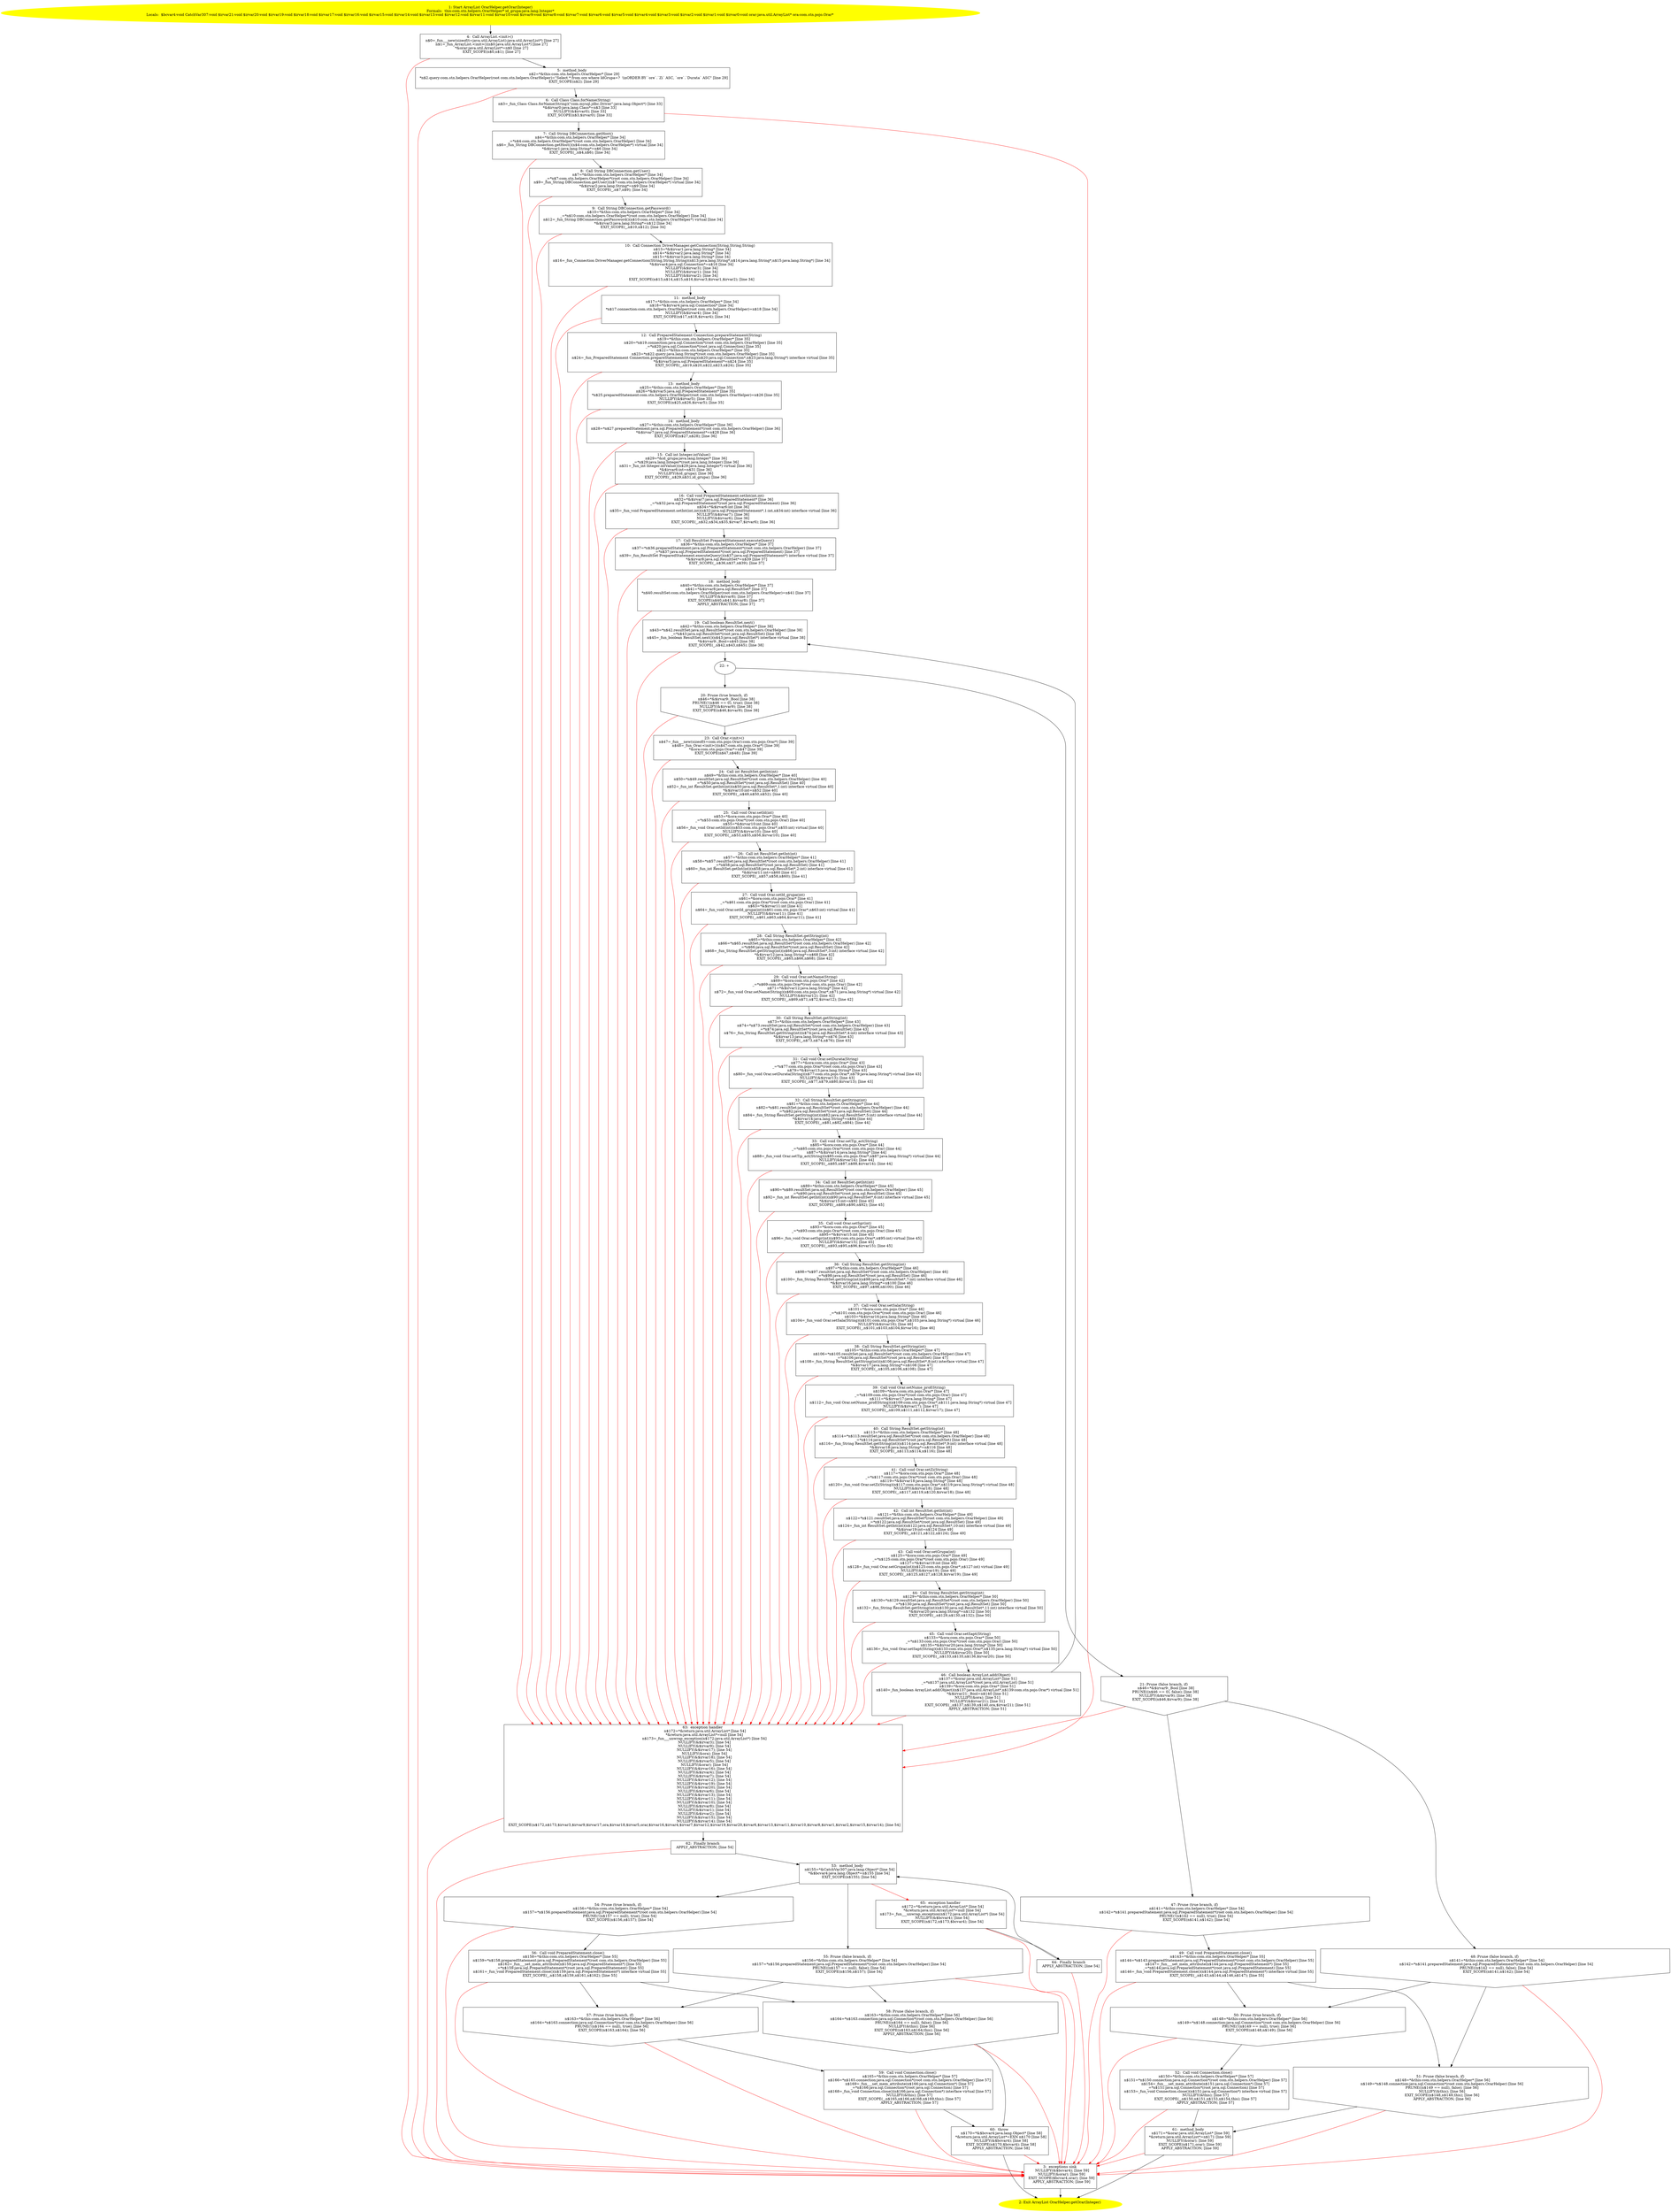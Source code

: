 /* @generated */
digraph cfg {
"com.stn.helpers.OrarHelper.getOrar(java.lang.Integer):java.util.ArrayList.4649163b2f9369fd5c9af7d9a5c9e175_1" [label="1: Start ArrayList OrarHelper.getOrar(Integer)\nFormals:  this:com.stn.helpers.OrarHelper* id_grupa:java.lang.Integer*\nLocals:  $bcvar4:void CatchVar307:void $irvar21:void $irvar20:void $irvar19:void $irvar18:void $irvar17:void $irvar16:void $irvar15:void $irvar14:void $irvar13:void $irvar12:void $irvar11:void $irvar10:void $irvar9:void $irvar8:void $irvar7:void $irvar6:void $irvar5:void $irvar4:void $irvar3:void $irvar2:void $irvar1:void $irvar0:void orar:java.util.ArrayList* ora:com.stn.pojo.Orar* \n  " color=yellow style=filled]
	

	 "com.stn.helpers.OrarHelper.getOrar(java.lang.Integer):java.util.ArrayList.4649163b2f9369fd5c9af7d9a5c9e175_1" -> "com.stn.helpers.OrarHelper.getOrar(java.lang.Integer):java.util.ArrayList.4649163b2f9369fd5c9af7d9a5c9e175_4" ;
"com.stn.helpers.OrarHelper.getOrar(java.lang.Integer):java.util.ArrayList.4649163b2f9369fd5c9af7d9a5c9e175_2" [label="2: Exit ArrayList OrarHelper.getOrar(Integer) \n  " color=yellow style=filled]
	

"com.stn.helpers.OrarHelper.getOrar(java.lang.Integer):java.util.ArrayList.4649163b2f9369fd5c9af7d9a5c9e175_3" [label="3:  exceptions sink \n   NULLIFY(&$bcvar4); [line 59]\n  NULLIFY(&orar); [line 59]\n  EXIT_SCOPE($bcvar4,orar); [line 59]\n  APPLY_ABSTRACTION; [line 59]\n " shape="box"]
	

	 "com.stn.helpers.OrarHelper.getOrar(java.lang.Integer):java.util.ArrayList.4649163b2f9369fd5c9af7d9a5c9e175_3" -> "com.stn.helpers.OrarHelper.getOrar(java.lang.Integer):java.util.ArrayList.4649163b2f9369fd5c9af7d9a5c9e175_2" ;
"com.stn.helpers.OrarHelper.getOrar(java.lang.Integer):java.util.ArrayList.4649163b2f9369fd5c9af7d9a5c9e175_4" [label="4:  Call ArrayList.<init>() \n   n$0=_fun___new(sizeof(t=java.util.ArrayList):java.util.ArrayList*) [line 27]\n  n$1=_fun_ArrayList.<init>()(n$0:java.util.ArrayList*) [line 27]\n  *&orar:java.util.ArrayList*=n$0 [line 27]\n  EXIT_SCOPE(n$0,n$1); [line 27]\n " shape="box"]
	

	 "com.stn.helpers.OrarHelper.getOrar(java.lang.Integer):java.util.ArrayList.4649163b2f9369fd5c9af7d9a5c9e175_4" -> "com.stn.helpers.OrarHelper.getOrar(java.lang.Integer):java.util.ArrayList.4649163b2f9369fd5c9af7d9a5c9e175_5" ;
	 "com.stn.helpers.OrarHelper.getOrar(java.lang.Integer):java.util.ArrayList.4649163b2f9369fd5c9af7d9a5c9e175_4" -> "com.stn.helpers.OrarHelper.getOrar(java.lang.Integer):java.util.ArrayList.4649163b2f9369fd5c9af7d9a5c9e175_3" [color="red" ];
"com.stn.helpers.OrarHelper.getOrar(java.lang.Integer):java.util.ArrayList.4649163b2f9369fd5c9af7d9a5c9e175_5" [label="5:  method_body \n   n$2=*&this:com.stn.helpers.OrarHelper* [line 29]\n  *n$2.query:com.stn.helpers.OrarHelper(root com.stn.helpers.OrarHelper)=\"Select * from ore where IdGrupa=?  \\\\nORDER BY `ore`.`Zi` ASC, `ore`.`Durata` ASC\" [line 29]\n  EXIT_SCOPE(n$2); [line 29]\n " shape="box"]
	

	 "com.stn.helpers.OrarHelper.getOrar(java.lang.Integer):java.util.ArrayList.4649163b2f9369fd5c9af7d9a5c9e175_5" -> "com.stn.helpers.OrarHelper.getOrar(java.lang.Integer):java.util.ArrayList.4649163b2f9369fd5c9af7d9a5c9e175_6" ;
	 "com.stn.helpers.OrarHelper.getOrar(java.lang.Integer):java.util.ArrayList.4649163b2f9369fd5c9af7d9a5c9e175_5" -> "com.stn.helpers.OrarHelper.getOrar(java.lang.Integer):java.util.ArrayList.4649163b2f9369fd5c9af7d9a5c9e175_3" [color="red" ];
"com.stn.helpers.OrarHelper.getOrar(java.lang.Integer):java.util.ArrayList.4649163b2f9369fd5c9af7d9a5c9e175_6" [label="6:  Call Class Class.forName(String) \n   n$3=_fun_Class Class.forName(String)(\"com.mysql.jdbc.Driver\":java.lang.Object*) [line 33]\n  *&$irvar0:java.lang.Class*=n$3 [line 33]\n  NULLIFY(&$irvar0); [line 33]\n  EXIT_SCOPE(n$3,$irvar0); [line 33]\n " shape="box"]
	

	 "com.stn.helpers.OrarHelper.getOrar(java.lang.Integer):java.util.ArrayList.4649163b2f9369fd5c9af7d9a5c9e175_6" -> "com.stn.helpers.OrarHelper.getOrar(java.lang.Integer):java.util.ArrayList.4649163b2f9369fd5c9af7d9a5c9e175_7" ;
	 "com.stn.helpers.OrarHelper.getOrar(java.lang.Integer):java.util.ArrayList.4649163b2f9369fd5c9af7d9a5c9e175_6" -> "com.stn.helpers.OrarHelper.getOrar(java.lang.Integer):java.util.ArrayList.4649163b2f9369fd5c9af7d9a5c9e175_63" [color="red" ];
"com.stn.helpers.OrarHelper.getOrar(java.lang.Integer):java.util.ArrayList.4649163b2f9369fd5c9af7d9a5c9e175_7" [label="7:  Call String DBConnection.getHost() \n   n$4=*&this:com.stn.helpers.OrarHelper* [line 34]\n  _=*n$4:com.stn.helpers.OrarHelper*(root com.stn.helpers.OrarHelper) [line 34]\n  n$6=_fun_String DBConnection.getHost()(n$4:com.stn.helpers.OrarHelper*) virtual [line 34]\n  *&$irvar1:java.lang.String*=n$6 [line 34]\n  EXIT_SCOPE(_,n$4,n$6); [line 34]\n " shape="box"]
	

	 "com.stn.helpers.OrarHelper.getOrar(java.lang.Integer):java.util.ArrayList.4649163b2f9369fd5c9af7d9a5c9e175_7" -> "com.stn.helpers.OrarHelper.getOrar(java.lang.Integer):java.util.ArrayList.4649163b2f9369fd5c9af7d9a5c9e175_8" ;
	 "com.stn.helpers.OrarHelper.getOrar(java.lang.Integer):java.util.ArrayList.4649163b2f9369fd5c9af7d9a5c9e175_7" -> "com.stn.helpers.OrarHelper.getOrar(java.lang.Integer):java.util.ArrayList.4649163b2f9369fd5c9af7d9a5c9e175_63" [color="red" ];
"com.stn.helpers.OrarHelper.getOrar(java.lang.Integer):java.util.ArrayList.4649163b2f9369fd5c9af7d9a5c9e175_8" [label="8:  Call String DBConnection.getUser() \n   n$7=*&this:com.stn.helpers.OrarHelper* [line 34]\n  _=*n$7:com.stn.helpers.OrarHelper*(root com.stn.helpers.OrarHelper) [line 34]\n  n$9=_fun_String DBConnection.getUser()(n$7:com.stn.helpers.OrarHelper*) virtual [line 34]\n  *&$irvar2:java.lang.String*=n$9 [line 34]\n  EXIT_SCOPE(_,n$7,n$9); [line 34]\n " shape="box"]
	

	 "com.stn.helpers.OrarHelper.getOrar(java.lang.Integer):java.util.ArrayList.4649163b2f9369fd5c9af7d9a5c9e175_8" -> "com.stn.helpers.OrarHelper.getOrar(java.lang.Integer):java.util.ArrayList.4649163b2f9369fd5c9af7d9a5c9e175_9" ;
	 "com.stn.helpers.OrarHelper.getOrar(java.lang.Integer):java.util.ArrayList.4649163b2f9369fd5c9af7d9a5c9e175_8" -> "com.stn.helpers.OrarHelper.getOrar(java.lang.Integer):java.util.ArrayList.4649163b2f9369fd5c9af7d9a5c9e175_63" [color="red" ];
"com.stn.helpers.OrarHelper.getOrar(java.lang.Integer):java.util.ArrayList.4649163b2f9369fd5c9af7d9a5c9e175_9" [label="9:  Call String DBConnection.getPassword() \n   n$10=*&this:com.stn.helpers.OrarHelper* [line 34]\n  _=*n$10:com.stn.helpers.OrarHelper*(root com.stn.helpers.OrarHelper) [line 34]\n  n$12=_fun_String DBConnection.getPassword()(n$10:com.stn.helpers.OrarHelper*) virtual [line 34]\n  *&$irvar3:java.lang.String*=n$12 [line 34]\n  EXIT_SCOPE(_,n$10,n$12); [line 34]\n " shape="box"]
	

	 "com.stn.helpers.OrarHelper.getOrar(java.lang.Integer):java.util.ArrayList.4649163b2f9369fd5c9af7d9a5c9e175_9" -> "com.stn.helpers.OrarHelper.getOrar(java.lang.Integer):java.util.ArrayList.4649163b2f9369fd5c9af7d9a5c9e175_10" ;
	 "com.stn.helpers.OrarHelper.getOrar(java.lang.Integer):java.util.ArrayList.4649163b2f9369fd5c9af7d9a5c9e175_9" -> "com.stn.helpers.OrarHelper.getOrar(java.lang.Integer):java.util.ArrayList.4649163b2f9369fd5c9af7d9a5c9e175_63" [color="red" ];
"com.stn.helpers.OrarHelper.getOrar(java.lang.Integer):java.util.ArrayList.4649163b2f9369fd5c9af7d9a5c9e175_10" [label="10:  Call Connection DriverManager.getConnection(String,String,String) \n   n$13=*&$irvar1:java.lang.String* [line 34]\n  n$14=*&$irvar2:java.lang.String* [line 34]\n  n$15=*&$irvar3:java.lang.String* [line 34]\n  n$16=_fun_Connection DriverManager.getConnection(String,String,String)(n$13:java.lang.String*,n$14:java.lang.String*,n$15:java.lang.String*) [line 34]\n  *&$irvar4:java.sql.Connection*=n$16 [line 34]\n  NULLIFY(&$irvar3); [line 34]\n  NULLIFY(&$irvar1); [line 34]\n  NULLIFY(&$irvar2); [line 34]\n  EXIT_SCOPE(n$13,n$14,n$15,n$16,$irvar3,$irvar1,$irvar2); [line 34]\n " shape="box"]
	

	 "com.stn.helpers.OrarHelper.getOrar(java.lang.Integer):java.util.ArrayList.4649163b2f9369fd5c9af7d9a5c9e175_10" -> "com.stn.helpers.OrarHelper.getOrar(java.lang.Integer):java.util.ArrayList.4649163b2f9369fd5c9af7d9a5c9e175_11" ;
	 "com.stn.helpers.OrarHelper.getOrar(java.lang.Integer):java.util.ArrayList.4649163b2f9369fd5c9af7d9a5c9e175_10" -> "com.stn.helpers.OrarHelper.getOrar(java.lang.Integer):java.util.ArrayList.4649163b2f9369fd5c9af7d9a5c9e175_63" [color="red" ];
"com.stn.helpers.OrarHelper.getOrar(java.lang.Integer):java.util.ArrayList.4649163b2f9369fd5c9af7d9a5c9e175_11" [label="11:  method_body \n   n$17=*&this:com.stn.helpers.OrarHelper* [line 34]\n  n$18=*&$irvar4:java.sql.Connection* [line 34]\n  *n$17.connection:com.stn.helpers.OrarHelper(root com.stn.helpers.OrarHelper)=n$18 [line 34]\n  NULLIFY(&$irvar4); [line 34]\n  EXIT_SCOPE(n$17,n$18,$irvar4); [line 34]\n " shape="box"]
	

	 "com.stn.helpers.OrarHelper.getOrar(java.lang.Integer):java.util.ArrayList.4649163b2f9369fd5c9af7d9a5c9e175_11" -> "com.stn.helpers.OrarHelper.getOrar(java.lang.Integer):java.util.ArrayList.4649163b2f9369fd5c9af7d9a5c9e175_12" ;
	 "com.stn.helpers.OrarHelper.getOrar(java.lang.Integer):java.util.ArrayList.4649163b2f9369fd5c9af7d9a5c9e175_11" -> "com.stn.helpers.OrarHelper.getOrar(java.lang.Integer):java.util.ArrayList.4649163b2f9369fd5c9af7d9a5c9e175_63" [color="red" ];
"com.stn.helpers.OrarHelper.getOrar(java.lang.Integer):java.util.ArrayList.4649163b2f9369fd5c9af7d9a5c9e175_12" [label="12:  Call PreparedStatement Connection.prepareStatement(String) \n   n$19=*&this:com.stn.helpers.OrarHelper* [line 35]\n  n$20=*n$19.connection:java.sql.Connection*(root com.stn.helpers.OrarHelper) [line 35]\n  _=*n$20:java.sql.Connection*(root java.sql.Connection) [line 35]\n  n$22=*&this:com.stn.helpers.OrarHelper* [line 35]\n  n$23=*n$22.query:java.lang.String*(root com.stn.helpers.OrarHelper) [line 35]\n  n$24=_fun_PreparedStatement Connection.prepareStatement(String)(n$20:java.sql.Connection*,n$23:java.lang.String*) interface virtual [line 35]\n  *&$irvar5:java.sql.PreparedStatement*=n$24 [line 35]\n  EXIT_SCOPE(_,n$19,n$20,n$22,n$23,n$24); [line 35]\n " shape="box"]
	

	 "com.stn.helpers.OrarHelper.getOrar(java.lang.Integer):java.util.ArrayList.4649163b2f9369fd5c9af7d9a5c9e175_12" -> "com.stn.helpers.OrarHelper.getOrar(java.lang.Integer):java.util.ArrayList.4649163b2f9369fd5c9af7d9a5c9e175_13" ;
	 "com.stn.helpers.OrarHelper.getOrar(java.lang.Integer):java.util.ArrayList.4649163b2f9369fd5c9af7d9a5c9e175_12" -> "com.stn.helpers.OrarHelper.getOrar(java.lang.Integer):java.util.ArrayList.4649163b2f9369fd5c9af7d9a5c9e175_63" [color="red" ];
"com.stn.helpers.OrarHelper.getOrar(java.lang.Integer):java.util.ArrayList.4649163b2f9369fd5c9af7d9a5c9e175_13" [label="13:  method_body \n   n$25=*&this:com.stn.helpers.OrarHelper* [line 35]\n  n$26=*&$irvar5:java.sql.PreparedStatement* [line 35]\n  *n$25.preparedStatement:com.stn.helpers.OrarHelper(root com.stn.helpers.OrarHelper)=n$26 [line 35]\n  NULLIFY(&$irvar5); [line 35]\n  EXIT_SCOPE(n$25,n$26,$irvar5); [line 35]\n " shape="box"]
	

	 "com.stn.helpers.OrarHelper.getOrar(java.lang.Integer):java.util.ArrayList.4649163b2f9369fd5c9af7d9a5c9e175_13" -> "com.stn.helpers.OrarHelper.getOrar(java.lang.Integer):java.util.ArrayList.4649163b2f9369fd5c9af7d9a5c9e175_14" ;
	 "com.stn.helpers.OrarHelper.getOrar(java.lang.Integer):java.util.ArrayList.4649163b2f9369fd5c9af7d9a5c9e175_13" -> "com.stn.helpers.OrarHelper.getOrar(java.lang.Integer):java.util.ArrayList.4649163b2f9369fd5c9af7d9a5c9e175_63" [color="red" ];
"com.stn.helpers.OrarHelper.getOrar(java.lang.Integer):java.util.ArrayList.4649163b2f9369fd5c9af7d9a5c9e175_14" [label="14:  method_body \n   n$27=*&this:com.stn.helpers.OrarHelper* [line 36]\n  n$28=*n$27.preparedStatement:java.sql.PreparedStatement*(root com.stn.helpers.OrarHelper) [line 36]\n  *&$irvar7:java.sql.PreparedStatement*=n$28 [line 36]\n  EXIT_SCOPE(n$27,n$28); [line 36]\n " shape="box"]
	

	 "com.stn.helpers.OrarHelper.getOrar(java.lang.Integer):java.util.ArrayList.4649163b2f9369fd5c9af7d9a5c9e175_14" -> "com.stn.helpers.OrarHelper.getOrar(java.lang.Integer):java.util.ArrayList.4649163b2f9369fd5c9af7d9a5c9e175_15" ;
	 "com.stn.helpers.OrarHelper.getOrar(java.lang.Integer):java.util.ArrayList.4649163b2f9369fd5c9af7d9a5c9e175_14" -> "com.stn.helpers.OrarHelper.getOrar(java.lang.Integer):java.util.ArrayList.4649163b2f9369fd5c9af7d9a5c9e175_63" [color="red" ];
"com.stn.helpers.OrarHelper.getOrar(java.lang.Integer):java.util.ArrayList.4649163b2f9369fd5c9af7d9a5c9e175_15" [label="15:  Call int Integer.intValue() \n   n$29=*&id_grupa:java.lang.Integer* [line 36]\n  _=*n$29:java.lang.Integer*(root java.lang.Integer) [line 36]\n  n$31=_fun_int Integer.intValue()(n$29:java.lang.Integer*) virtual [line 36]\n  *&$irvar6:int=n$31 [line 36]\n  NULLIFY(&id_grupa); [line 36]\n  EXIT_SCOPE(_,n$29,n$31,id_grupa); [line 36]\n " shape="box"]
	

	 "com.stn.helpers.OrarHelper.getOrar(java.lang.Integer):java.util.ArrayList.4649163b2f9369fd5c9af7d9a5c9e175_15" -> "com.stn.helpers.OrarHelper.getOrar(java.lang.Integer):java.util.ArrayList.4649163b2f9369fd5c9af7d9a5c9e175_16" ;
	 "com.stn.helpers.OrarHelper.getOrar(java.lang.Integer):java.util.ArrayList.4649163b2f9369fd5c9af7d9a5c9e175_15" -> "com.stn.helpers.OrarHelper.getOrar(java.lang.Integer):java.util.ArrayList.4649163b2f9369fd5c9af7d9a5c9e175_63" [color="red" ];
"com.stn.helpers.OrarHelper.getOrar(java.lang.Integer):java.util.ArrayList.4649163b2f9369fd5c9af7d9a5c9e175_16" [label="16:  Call void PreparedStatement.setInt(int,int) \n   n$32=*&$irvar7:java.sql.PreparedStatement* [line 36]\n  _=*n$32:java.sql.PreparedStatement*(root java.sql.PreparedStatement) [line 36]\n  n$34=*&$irvar6:int [line 36]\n  n$35=_fun_void PreparedStatement.setInt(int,int)(n$32:java.sql.PreparedStatement*,1:int,n$34:int) interface virtual [line 36]\n  NULLIFY(&$irvar7); [line 36]\n  NULLIFY(&$irvar6); [line 36]\n  EXIT_SCOPE(_,n$32,n$34,n$35,$irvar7,$irvar6); [line 36]\n " shape="box"]
	

	 "com.stn.helpers.OrarHelper.getOrar(java.lang.Integer):java.util.ArrayList.4649163b2f9369fd5c9af7d9a5c9e175_16" -> "com.stn.helpers.OrarHelper.getOrar(java.lang.Integer):java.util.ArrayList.4649163b2f9369fd5c9af7d9a5c9e175_17" ;
	 "com.stn.helpers.OrarHelper.getOrar(java.lang.Integer):java.util.ArrayList.4649163b2f9369fd5c9af7d9a5c9e175_16" -> "com.stn.helpers.OrarHelper.getOrar(java.lang.Integer):java.util.ArrayList.4649163b2f9369fd5c9af7d9a5c9e175_63" [color="red" ];
"com.stn.helpers.OrarHelper.getOrar(java.lang.Integer):java.util.ArrayList.4649163b2f9369fd5c9af7d9a5c9e175_17" [label="17:  Call ResultSet PreparedStatement.executeQuery() \n   n$36=*&this:com.stn.helpers.OrarHelper* [line 37]\n  n$37=*n$36.preparedStatement:java.sql.PreparedStatement*(root com.stn.helpers.OrarHelper) [line 37]\n  _=*n$37:java.sql.PreparedStatement*(root java.sql.PreparedStatement) [line 37]\n  n$39=_fun_ResultSet PreparedStatement.executeQuery()(n$37:java.sql.PreparedStatement*) interface virtual [line 37]\n  *&$irvar8:java.sql.ResultSet*=n$39 [line 37]\n  EXIT_SCOPE(_,n$36,n$37,n$39); [line 37]\n " shape="box"]
	

	 "com.stn.helpers.OrarHelper.getOrar(java.lang.Integer):java.util.ArrayList.4649163b2f9369fd5c9af7d9a5c9e175_17" -> "com.stn.helpers.OrarHelper.getOrar(java.lang.Integer):java.util.ArrayList.4649163b2f9369fd5c9af7d9a5c9e175_18" ;
	 "com.stn.helpers.OrarHelper.getOrar(java.lang.Integer):java.util.ArrayList.4649163b2f9369fd5c9af7d9a5c9e175_17" -> "com.stn.helpers.OrarHelper.getOrar(java.lang.Integer):java.util.ArrayList.4649163b2f9369fd5c9af7d9a5c9e175_63" [color="red" ];
"com.stn.helpers.OrarHelper.getOrar(java.lang.Integer):java.util.ArrayList.4649163b2f9369fd5c9af7d9a5c9e175_18" [label="18:  method_body \n   n$40=*&this:com.stn.helpers.OrarHelper* [line 37]\n  n$41=*&$irvar8:java.sql.ResultSet* [line 37]\n  *n$40.resultSet:com.stn.helpers.OrarHelper(root com.stn.helpers.OrarHelper)=n$41 [line 37]\n  NULLIFY(&$irvar8); [line 37]\n  EXIT_SCOPE(n$40,n$41,$irvar8); [line 37]\n  APPLY_ABSTRACTION; [line 37]\n " shape="box"]
	

	 "com.stn.helpers.OrarHelper.getOrar(java.lang.Integer):java.util.ArrayList.4649163b2f9369fd5c9af7d9a5c9e175_18" -> "com.stn.helpers.OrarHelper.getOrar(java.lang.Integer):java.util.ArrayList.4649163b2f9369fd5c9af7d9a5c9e175_19" ;
	 "com.stn.helpers.OrarHelper.getOrar(java.lang.Integer):java.util.ArrayList.4649163b2f9369fd5c9af7d9a5c9e175_18" -> "com.stn.helpers.OrarHelper.getOrar(java.lang.Integer):java.util.ArrayList.4649163b2f9369fd5c9af7d9a5c9e175_63" [color="red" ];
"com.stn.helpers.OrarHelper.getOrar(java.lang.Integer):java.util.ArrayList.4649163b2f9369fd5c9af7d9a5c9e175_19" [label="19:  Call boolean ResultSet.next() \n   n$42=*&this:com.stn.helpers.OrarHelper* [line 38]\n  n$43=*n$42.resultSet:java.sql.ResultSet*(root com.stn.helpers.OrarHelper) [line 38]\n  _=*n$43:java.sql.ResultSet*(root java.sql.ResultSet) [line 38]\n  n$45=_fun_boolean ResultSet.next()(n$43:java.sql.ResultSet*) interface virtual [line 38]\n  *&$irvar9:_Bool=n$45 [line 38]\n  EXIT_SCOPE(_,n$42,n$43,n$45); [line 38]\n " shape="box"]
	

	 "com.stn.helpers.OrarHelper.getOrar(java.lang.Integer):java.util.ArrayList.4649163b2f9369fd5c9af7d9a5c9e175_19" -> "com.stn.helpers.OrarHelper.getOrar(java.lang.Integer):java.util.ArrayList.4649163b2f9369fd5c9af7d9a5c9e175_22" ;
	 "com.stn.helpers.OrarHelper.getOrar(java.lang.Integer):java.util.ArrayList.4649163b2f9369fd5c9af7d9a5c9e175_19" -> "com.stn.helpers.OrarHelper.getOrar(java.lang.Integer):java.util.ArrayList.4649163b2f9369fd5c9af7d9a5c9e175_63" [color="red" ];
"com.stn.helpers.OrarHelper.getOrar(java.lang.Integer):java.util.ArrayList.4649163b2f9369fd5c9af7d9a5c9e175_20" [label="20: Prune (true branch, if) \n   n$46=*&$irvar9:_Bool [line 38]\n  PRUNE(!(n$46 == 0), true); [line 38]\n  NULLIFY(&$irvar9); [line 38]\n  EXIT_SCOPE(n$46,$irvar9); [line 38]\n " shape="invhouse"]
	

	 "com.stn.helpers.OrarHelper.getOrar(java.lang.Integer):java.util.ArrayList.4649163b2f9369fd5c9af7d9a5c9e175_20" -> "com.stn.helpers.OrarHelper.getOrar(java.lang.Integer):java.util.ArrayList.4649163b2f9369fd5c9af7d9a5c9e175_23" ;
	 "com.stn.helpers.OrarHelper.getOrar(java.lang.Integer):java.util.ArrayList.4649163b2f9369fd5c9af7d9a5c9e175_20" -> "com.stn.helpers.OrarHelper.getOrar(java.lang.Integer):java.util.ArrayList.4649163b2f9369fd5c9af7d9a5c9e175_63" [color="red" ];
"com.stn.helpers.OrarHelper.getOrar(java.lang.Integer):java.util.ArrayList.4649163b2f9369fd5c9af7d9a5c9e175_21" [label="21: Prune (false branch, if) \n   n$46=*&$irvar9:_Bool [line 38]\n  PRUNE((n$46 == 0), false); [line 38]\n  NULLIFY(&$irvar9); [line 38]\n  EXIT_SCOPE(n$46,$irvar9); [line 38]\n " shape="invhouse"]
	

	 "com.stn.helpers.OrarHelper.getOrar(java.lang.Integer):java.util.ArrayList.4649163b2f9369fd5c9af7d9a5c9e175_21" -> "com.stn.helpers.OrarHelper.getOrar(java.lang.Integer):java.util.ArrayList.4649163b2f9369fd5c9af7d9a5c9e175_47" ;
	 "com.stn.helpers.OrarHelper.getOrar(java.lang.Integer):java.util.ArrayList.4649163b2f9369fd5c9af7d9a5c9e175_21" -> "com.stn.helpers.OrarHelper.getOrar(java.lang.Integer):java.util.ArrayList.4649163b2f9369fd5c9af7d9a5c9e175_48" ;
	 "com.stn.helpers.OrarHelper.getOrar(java.lang.Integer):java.util.ArrayList.4649163b2f9369fd5c9af7d9a5c9e175_21" -> "com.stn.helpers.OrarHelper.getOrar(java.lang.Integer):java.util.ArrayList.4649163b2f9369fd5c9af7d9a5c9e175_63" [color="red" ];
"com.stn.helpers.OrarHelper.getOrar(java.lang.Integer):java.util.ArrayList.4649163b2f9369fd5c9af7d9a5c9e175_22" [label="22: + \n  " ]
	

	 "com.stn.helpers.OrarHelper.getOrar(java.lang.Integer):java.util.ArrayList.4649163b2f9369fd5c9af7d9a5c9e175_22" -> "com.stn.helpers.OrarHelper.getOrar(java.lang.Integer):java.util.ArrayList.4649163b2f9369fd5c9af7d9a5c9e175_20" ;
	 "com.stn.helpers.OrarHelper.getOrar(java.lang.Integer):java.util.ArrayList.4649163b2f9369fd5c9af7d9a5c9e175_22" -> "com.stn.helpers.OrarHelper.getOrar(java.lang.Integer):java.util.ArrayList.4649163b2f9369fd5c9af7d9a5c9e175_21" ;
"com.stn.helpers.OrarHelper.getOrar(java.lang.Integer):java.util.ArrayList.4649163b2f9369fd5c9af7d9a5c9e175_23" [label="23:  Call Orar.<init>() \n   n$47=_fun___new(sizeof(t=com.stn.pojo.Orar):com.stn.pojo.Orar*) [line 39]\n  n$48=_fun_Orar.<init>()(n$47:com.stn.pojo.Orar*) [line 39]\n  *&ora:com.stn.pojo.Orar*=n$47 [line 39]\n  EXIT_SCOPE(n$47,n$48); [line 39]\n " shape="box"]
	

	 "com.stn.helpers.OrarHelper.getOrar(java.lang.Integer):java.util.ArrayList.4649163b2f9369fd5c9af7d9a5c9e175_23" -> "com.stn.helpers.OrarHelper.getOrar(java.lang.Integer):java.util.ArrayList.4649163b2f9369fd5c9af7d9a5c9e175_24" ;
	 "com.stn.helpers.OrarHelper.getOrar(java.lang.Integer):java.util.ArrayList.4649163b2f9369fd5c9af7d9a5c9e175_23" -> "com.stn.helpers.OrarHelper.getOrar(java.lang.Integer):java.util.ArrayList.4649163b2f9369fd5c9af7d9a5c9e175_63" [color="red" ];
"com.stn.helpers.OrarHelper.getOrar(java.lang.Integer):java.util.ArrayList.4649163b2f9369fd5c9af7d9a5c9e175_24" [label="24:  Call int ResultSet.getInt(int) \n   n$49=*&this:com.stn.helpers.OrarHelper* [line 40]\n  n$50=*n$49.resultSet:java.sql.ResultSet*(root com.stn.helpers.OrarHelper) [line 40]\n  _=*n$50:java.sql.ResultSet*(root java.sql.ResultSet) [line 40]\n  n$52=_fun_int ResultSet.getInt(int)(n$50:java.sql.ResultSet*,1:int) interface virtual [line 40]\n  *&$irvar10:int=n$52 [line 40]\n  EXIT_SCOPE(_,n$49,n$50,n$52); [line 40]\n " shape="box"]
	

	 "com.stn.helpers.OrarHelper.getOrar(java.lang.Integer):java.util.ArrayList.4649163b2f9369fd5c9af7d9a5c9e175_24" -> "com.stn.helpers.OrarHelper.getOrar(java.lang.Integer):java.util.ArrayList.4649163b2f9369fd5c9af7d9a5c9e175_25" ;
	 "com.stn.helpers.OrarHelper.getOrar(java.lang.Integer):java.util.ArrayList.4649163b2f9369fd5c9af7d9a5c9e175_24" -> "com.stn.helpers.OrarHelper.getOrar(java.lang.Integer):java.util.ArrayList.4649163b2f9369fd5c9af7d9a5c9e175_63" [color="red" ];
"com.stn.helpers.OrarHelper.getOrar(java.lang.Integer):java.util.ArrayList.4649163b2f9369fd5c9af7d9a5c9e175_25" [label="25:  Call void Orar.setId(int) \n   n$53=*&ora:com.stn.pojo.Orar* [line 40]\n  _=*n$53:com.stn.pojo.Orar*(root com.stn.pojo.Orar) [line 40]\n  n$55=*&$irvar10:int [line 40]\n  n$56=_fun_void Orar.setId(int)(n$53:com.stn.pojo.Orar*,n$55:int) virtual [line 40]\n  NULLIFY(&$irvar10); [line 40]\n  EXIT_SCOPE(_,n$53,n$55,n$56,$irvar10); [line 40]\n " shape="box"]
	

	 "com.stn.helpers.OrarHelper.getOrar(java.lang.Integer):java.util.ArrayList.4649163b2f9369fd5c9af7d9a5c9e175_25" -> "com.stn.helpers.OrarHelper.getOrar(java.lang.Integer):java.util.ArrayList.4649163b2f9369fd5c9af7d9a5c9e175_26" ;
	 "com.stn.helpers.OrarHelper.getOrar(java.lang.Integer):java.util.ArrayList.4649163b2f9369fd5c9af7d9a5c9e175_25" -> "com.stn.helpers.OrarHelper.getOrar(java.lang.Integer):java.util.ArrayList.4649163b2f9369fd5c9af7d9a5c9e175_63" [color="red" ];
"com.stn.helpers.OrarHelper.getOrar(java.lang.Integer):java.util.ArrayList.4649163b2f9369fd5c9af7d9a5c9e175_26" [label="26:  Call int ResultSet.getInt(int) \n   n$57=*&this:com.stn.helpers.OrarHelper* [line 41]\n  n$58=*n$57.resultSet:java.sql.ResultSet*(root com.stn.helpers.OrarHelper) [line 41]\n  _=*n$58:java.sql.ResultSet*(root java.sql.ResultSet) [line 41]\n  n$60=_fun_int ResultSet.getInt(int)(n$58:java.sql.ResultSet*,2:int) interface virtual [line 41]\n  *&$irvar11:int=n$60 [line 41]\n  EXIT_SCOPE(_,n$57,n$58,n$60); [line 41]\n " shape="box"]
	

	 "com.stn.helpers.OrarHelper.getOrar(java.lang.Integer):java.util.ArrayList.4649163b2f9369fd5c9af7d9a5c9e175_26" -> "com.stn.helpers.OrarHelper.getOrar(java.lang.Integer):java.util.ArrayList.4649163b2f9369fd5c9af7d9a5c9e175_27" ;
	 "com.stn.helpers.OrarHelper.getOrar(java.lang.Integer):java.util.ArrayList.4649163b2f9369fd5c9af7d9a5c9e175_26" -> "com.stn.helpers.OrarHelper.getOrar(java.lang.Integer):java.util.ArrayList.4649163b2f9369fd5c9af7d9a5c9e175_63" [color="red" ];
"com.stn.helpers.OrarHelper.getOrar(java.lang.Integer):java.util.ArrayList.4649163b2f9369fd5c9af7d9a5c9e175_27" [label="27:  Call void Orar.setId_grupa(int) \n   n$61=*&ora:com.stn.pojo.Orar* [line 41]\n  _=*n$61:com.stn.pojo.Orar*(root com.stn.pojo.Orar) [line 41]\n  n$63=*&$irvar11:int [line 41]\n  n$64=_fun_void Orar.setId_grupa(int)(n$61:com.stn.pojo.Orar*,n$63:int) virtual [line 41]\n  NULLIFY(&$irvar11); [line 41]\n  EXIT_SCOPE(_,n$61,n$63,n$64,$irvar11); [line 41]\n " shape="box"]
	

	 "com.stn.helpers.OrarHelper.getOrar(java.lang.Integer):java.util.ArrayList.4649163b2f9369fd5c9af7d9a5c9e175_27" -> "com.stn.helpers.OrarHelper.getOrar(java.lang.Integer):java.util.ArrayList.4649163b2f9369fd5c9af7d9a5c9e175_28" ;
	 "com.stn.helpers.OrarHelper.getOrar(java.lang.Integer):java.util.ArrayList.4649163b2f9369fd5c9af7d9a5c9e175_27" -> "com.stn.helpers.OrarHelper.getOrar(java.lang.Integer):java.util.ArrayList.4649163b2f9369fd5c9af7d9a5c9e175_63" [color="red" ];
"com.stn.helpers.OrarHelper.getOrar(java.lang.Integer):java.util.ArrayList.4649163b2f9369fd5c9af7d9a5c9e175_28" [label="28:  Call String ResultSet.getString(int) \n   n$65=*&this:com.stn.helpers.OrarHelper* [line 42]\n  n$66=*n$65.resultSet:java.sql.ResultSet*(root com.stn.helpers.OrarHelper) [line 42]\n  _=*n$66:java.sql.ResultSet*(root java.sql.ResultSet) [line 42]\n  n$68=_fun_String ResultSet.getString(int)(n$66:java.sql.ResultSet*,3:int) interface virtual [line 42]\n  *&$irvar12:java.lang.String*=n$68 [line 42]\n  EXIT_SCOPE(_,n$65,n$66,n$68); [line 42]\n " shape="box"]
	

	 "com.stn.helpers.OrarHelper.getOrar(java.lang.Integer):java.util.ArrayList.4649163b2f9369fd5c9af7d9a5c9e175_28" -> "com.stn.helpers.OrarHelper.getOrar(java.lang.Integer):java.util.ArrayList.4649163b2f9369fd5c9af7d9a5c9e175_29" ;
	 "com.stn.helpers.OrarHelper.getOrar(java.lang.Integer):java.util.ArrayList.4649163b2f9369fd5c9af7d9a5c9e175_28" -> "com.stn.helpers.OrarHelper.getOrar(java.lang.Integer):java.util.ArrayList.4649163b2f9369fd5c9af7d9a5c9e175_63" [color="red" ];
"com.stn.helpers.OrarHelper.getOrar(java.lang.Integer):java.util.ArrayList.4649163b2f9369fd5c9af7d9a5c9e175_29" [label="29:  Call void Orar.setName(String) \n   n$69=*&ora:com.stn.pojo.Orar* [line 42]\n  _=*n$69:com.stn.pojo.Orar*(root com.stn.pojo.Orar) [line 42]\n  n$71=*&$irvar12:java.lang.String* [line 42]\n  n$72=_fun_void Orar.setName(String)(n$69:com.stn.pojo.Orar*,n$71:java.lang.String*) virtual [line 42]\n  NULLIFY(&$irvar12); [line 42]\n  EXIT_SCOPE(_,n$69,n$71,n$72,$irvar12); [line 42]\n " shape="box"]
	

	 "com.stn.helpers.OrarHelper.getOrar(java.lang.Integer):java.util.ArrayList.4649163b2f9369fd5c9af7d9a5c9e175_29" -> "com.stn.helpers.OrarHelper.getOrar(java.lang.Integer):java.util.ArrayList.4649163b2f9369fd5c9af7d9a5c9e175_30" ;
	 "com.stn.helpers.OrarHelper.getOrar(java.lang.Integer):java.util.ArrayList.4649163b2f9369fd5c9af7d9a5c9e175_29" -> "com.stn.helpers.OrarHelper.getOrar(java.lang.Integer):java.util.ArrayList.4649163b2f9369fd5c9af7d9a5c9e175_63" [color="red" ];
"com.stn.helpers.OrarHelper.getOrar(java.lang.Integer):java.util.ArrayList.4649163b2f9369fd5c9af7d9a5c9e175_30" [label="30:  Call String ResultSet.getString(int) \n   n$73=*&this:com.stn.helpers.OrarHelper* [line 43]\n  n$74=*n$73.resultSet:java.sql.ResultSet*(root com.stn.helpers.OrarHelper) [line 43]\n  _=*n$74:java.sql.ResultSet*(root java.sql.ResultSet) [line 43]\n  n$76=_fun_String ResultSet.getString(int)(n$74:java.sql.ResultSet*,4:int) interface virtual [line 43]\n  *&$irvar13:java.lang.String*=n$76 [line 43]\n  EXIT_SCOPE(_,n$73,n$74,n$76); [line 43]\n " shape="box"]
	

	 "com.stn.helpers.OrarHelper.getOrar(java.lang.Integer):java.util.ArrayList.4649163b2f9369fd5c9af7d9a5c9e175_30" -> "com.stn.helpers.OrarHelper.getOrar(java.lang.Integer):java.util.ArrayList.4649163b2f9369fd5c9af7d9a5c9e175_31" ;
	 "com.stn.helpers.OrarHelper.getOrar(java.lang.Integer):java.util.ArrayList.4649163b2f9369fd5c9af7d9a5c9e175_30" -> "com.stn.helpers.OrarHelper.getOrar(java.lang.Integer):java.util.ArrayList.4649163b2f9369fd5c9af7d9a5c9e175_63" [color="red" ];
"com.stn.helpers.OrarHelper.getOrar(java.lang.Integer):java.util.ArrayList.4649163b2f9369fd5c9af7d9a5c9e175_31" [label="31:  Call void Orar.setDurata(String) \n   n$77=*&ora:com.stn.pojo.Orar* [line 43]\n  _=*n$77:com.stn.pojo.Orar*(root com.stn.pojo.Orar) [line 43]\n  n$79=*&$irvar13:java.lang.String* [line 43]\n  n$80=_fun_void Orar.setDurata(String)(n$77:com.stn.pojo.Orar*,n$79:java.lang.String*) virtual [line 43]\n  NULLIFY(&$irvar13); [line 43]\n  EXIT_SCOPE(_,n$77,n$79,n$80,$irvar13); [line 43]\n " shape="box"]
	

	 "com.stn.helpers.OrarHelper.getOrar(java.lang.Integer):java.util.ArrayList.4649163b2f9369fd5c9af7d9a5c9e175_31" -> "com.stn.helpers.OrarHelper.getOrar(java.lang.Integer):java.util.ArrayList.4649163b2f9369fd5c9af7d9a5c9e175_32" ;
	 "com.stn.helpers.OrarHelper.getOrar(java.lang.Integer):java.util.ArrayList.4649163b2f9369fd5c9af7d9a5c9e175_31" -> "com.stn.helpers.OrarHelper.getOrar(java.lang.Integer):java.util.ArrayList.4649163b2f9369fd5c9af7d9a5c9e175_63" [color="red" ];
"com.stn.helpers.OrarHelper.getOrar(java.lang.Integer):java.util.ArrayList.4649163b2f9369fd5c9af7d9a5c9e175_32" [label="32:  Call String ResultSet.getString(int) \n   n$81=*&this:com.stn.helpers.OrarHelper* [line 44]\n  n$82=*n$81.resultSet:java.sql.ResultSet*(root com.stn.helpers.OrarHelper) [line 44]\n  _=*n$82:java.sql.ResultSet*(root java.sql.ResultSet) [line 44]\n  n$84=_fun_String ResultSet.getString(int)(n$82:java.sql.ResultSet*,5:int) interface virtual [line 44]\n  *&$irvar14:java.lang.String*=n$84 [line 44]\n  EXIT_SCOPE(_,n$81,n$82,n$84); [line 44]\n " shape="box"]
	

	 "com.stn.helpers.OrarHelper.getOrar(java.lang.Integer):java.util.ArrayList.4649163b2f9369fd5c9af7d9a5c9e175_32" -> "com.stn.helpers.OrarHelper.getOrar(java.lang.Integer):java.util.ArrayList.4649163b2f9369fd5c9af7d9a5c9e175_33" ;
	 "com.stn.helpers.OrarHelper.getOrar(java.lang.Integer):java.util.ArrayList.4649163b2f9369fd5c9af7d9a5c9e175_32" -> "com.stn.helpers.OrarHelper.getOrar(java.lang.Integer):java.util.ArrayList.4649163b2f9369fd5c9af7d9a5c9e175_63" [color="red" ];
"com.stn.helpers.OrarHelper.getOrar(java.lang.Integer):java.util.ArrayList.4649163b2f9369fd5c9af7d9a5c9e175_33" [label="33:  Call void Orar.setTip_act(String) \n   n$85=*&ora:com.stn.pojo.Orar* [line 44]\n  _=*n$85:com.stn.pojo.Orar*(root com.stn.pojo.Orar) [line 44]\n  n$87=*&$irvar14:java.lang.String* [line 44]\n  n$88=_fun_void Orar.setTip_act(String)(n$85:com.stn.pojo.Orar*,n$87:java.lang.String*) virtual [line 44]\n  NULLIFY(&$irvar14); [line 44]\n  EXIT_SCOPE(_,n$85,n$87,n$88,$irvar14); [line 44]\n " shape="box"]
	

	 "com.stn.helpers.OrarHelper.getOrar(java.lang.Integer):java.util.ArrayList.4649163b2f9369fd5c9af7d9a5c9e175_33" -> "com.stn.helpers.OrarHelper.getOrar(java.lang.Integer):java.util.ArrayList.4649163b2f9369fd5c9af7d9a5c9e175_34" ;
	 "com.stn.helpers.OrarHelper.getOrar(java.lang.Integer):java.util.ArrayList.4649163b2f9369fd5c9af7d9a5c9e175_33" -> "com.stn.helpers.OrarHelper.getOrar(java.lang.Integer):java.util.ArrayList.4649163b2f9369fd5c9af7d9a5c9e175_63" [color="red" ];
"com.stn.helpers.OrarHelper.getOrar(java.lang.Integer):java.util.ArrayList.4649163b2f9369fd5c9af7d9a5c9e175_34" [label="34:  Call int ResultSet.getInt(int) \n   n$89=*&this:com.stn.helpers.OrarHelper* [line 45]\n  n$90=*n$89.resultSet:java.sql.ResultSet*(root com.stn.helpers.OrarHelper) [line 45]\n  _=*n$90:java.sql.ResultSet*(root java.sql.ResultSet) [line 45]\n  n$92=_fun_int ResultSet.getInt(int)(n$90:java.sql.ResultSet*,6:int) interface virtual [line 45]\n  *&$irvar15:int=n$92 [line 45]\n  EXIT_SCOPE(_,n$89,n$90,n$92); [line 45]\n " shape="box"]
	

	 "com.stn.helpers.OrarHelper.getOrar(java.lang.Integer):java.util.ArrayList.4649163b2f9369fd5c9af7d9a5c9e175_34" -> "com.stn.helpers.OrarHelper.getOrar(java.lang.Integer):java.util.ArrayList.4649163b2f9369fd5c9af7d9a5c9e175_35" ;
	 "com.stn.helpers.OrarHelper.getOrar(java.lang.Integer):java.util.ArrayList.4649163b2f9369fd5c9af7d9a5c9e175_34" -> "com.stn.helpers.OrarHelper.getOrar(java.lang.Integer):java.util.ArrayList.4649163b2f9369fd5c9af7d9a5c9e175_63" [color="red" ];
"com.stn.helpers.OrarHelper.getOrar(java.lang.Integer):java.util.ArrayList.4649163b2f9369fd5c9af7d9a5c9e175_35" [label="35:  Call void Orar.setSgr(int) \n   n$93=*&ora:com.stn.pojo.Orar* [line 45]\n  _=*n$93:com.stn.pojo.Orar*(root com.stn.pojo.Orar) [line 45]\n  n$95=*&$irvar15:int [line 45]\n  n$96=_fun_void Orar.setSgr(int)(n$93:com.stn.pojo.Orar*,n$95:int) virtual [line 45]\n  NULLIFY(&$irvar15); [line 45]\n  EXIT_SCOPE(_,n$93,n$95,n$96,$irvar15); [line 45]\n " shape="box"]
	

	 "com.stn.helpers.OrarHelper.getOrar(java.lang.Integer):java.util.ArrayList.4649163b2f9369fd5c9af7d9a5c9e175_35" -> "com.stn.helpers.OrarHelper.getOrar(java.lang.Integer):java.util.ArrayList.4649163b2f9369fd5c9af7d9a5c9e175_36" ;
	 "com.stn.helpers.OrarHelper.getOrar(java.lang.Integer):java.util.ArrayList.4649163b2f9369fd5c9af7d9a5c9e175_35" -> "com.stn.helpers.OrarHelper.getOrar(java.lang.Integer):java.util.ArrayList.4649163b2f9369fd5c9af7d9a5c9e175_63" [color="red" ];
"com.stn.helpers.OrarHelper.getOrar(java.lang.Integer):java.util.ArrayList.4649163b2f9369fd5c9af7d9a5c9e175_36" [label="36:  Call String ResultSet.getString(int) \n   n$97=*&this:com.stn.helpers.OrarHelper* [line 46]\n  n$98=*n$97.resultSet:java.sql.ResultSet*(root com.stn.helpers.OrarHelper) [line 46]\n  _=*n$98:java.sql.ResultSet*(root java.sql.ResultSet) [line 46]\n  n$100=_fun_String ResultSet.getString(int)(n$98:java.sql.ResultSet*,7:int) interface virtual [line 46]\n  *&$irvar16:java.lang.String*=n$100 [line 46]\n  EXIT_SCOPE(_,n$97,n$98,n$100); [line 46]\n " shape="box"]
	

	 "com.stn.helpers.OrarHelper.getOrar(java.lang.Integer):java.util.ArrayList.4649163b2f9369fd5c9af7d9a5c9e175_36" -> "com.stn.helpers.OrarHelper.getOrar(java.lang.Integer):java.util.ArrayList.4649163b2f9369fd5c9af7d9a5c9e175_37" ;
	 "com.stn.helpers.OrarHelper.getOrar(java.lang.Integer):java.util.ArrayList.4649163b2f9369fd5c9af7d9a5c9e175_36" -> "com.stn.helpers.OrarHelper.getOrar(java.lang.Integer):java.util.ArrayList.4649163b2f9369fd5c9af7d9a5c9e175_63" [color="red" ];
"com.stn.helpers.OrarHelper.getOrar(java.lang.Integer):java.util.ArrayList.4649163b2f9369fd5c9af7d9a5c9e175_37" [label="37:  Call void Orar.setSala(String) \n   n$101=*&ora:com.stn.pojo.Orar* [line 46]\n  _=*n$101:com.stn.pojo.Orar*(root com.stn.pojo.Orar) [line 46]\n  n$103=*&$irvar16:java.lang.String* [line 46]\n  n$104=_fun_void Orar.setSala(String)(n$101:com.stn.pojo.Orar*,n$103:java.lang.String*) virtual [line 46]\n  NULLIFY(&$irvar16); [line 46]\n  EXIT_SCOPE(_,n$101,n$103,n$104,$irvar16); [line 46]\n " shape="box"]
	

	 "com.stn.helpers.OrarHelper.getOrar(java.lang.Integer):java.util.ArrayList.4649163b2f9369fd5c9af7d9a5c9e175_37" -> "com.stn.helpers.OrarHelper.getOrar(java.lang.Integer):java.util.ArrayList.4649163b2f9369fd5c9af7d9a5c9e175_38" ;
	 "com.stn.helpers.OrarHelper.getOrar(java.lang.Integer):java.util.ArrayList.4649163b2f9369fd5c9af7d9a5c9e175_37" -> "com.stn.helpers.OrarHelper.getOrar(java.lang.Integer):java.util.ArrayList.4649163b2f9369fd5c9af7d9a5c9e175_63" [color="red" ];
"com.stn.helpers.OrarHelper.getOrar(java.lang.Integer):java.util.ArrayList.4649163b2f9369fd5c9af7d9a5c9e175_38" [label="38:  Call String ResultSet.getString(int) \n   n$105=*&this:com.stn.helpers.OrarHelper* [line 47]\n  n$106=*n$105.resultSet:java.sql.ResultSet*(root com.stn.helpers.OrarHelper) [line 47]\n  _=*n$106:java.sql.ResultSet*(root java.sql.ResultSet) [line 47]\n  n$108=_fun_String ResultSet.getString(int)(n$106:java.sql.ResultSet*,8:int) interface virtual [line 47]\n  *&$irvar17:java.lang.String*=n$108 [line 47]\n  EXIT_SCOPE(_,n$105,n$106,n$108); [line 47]\n " shape="box"]
	

	 "com.stn.helpers.OrarHelper.getOrar(java.lang.Integer):java.util.ArrayList.4649163b2f9369fd5c9af7d9a5c9e175_38" -> "com.stn.helpers.OrarHelper.getOrar(java.lang.Integer):java.util.ArrayList.4649163b2f9369fd5c9af7d9a5c9e175_39" ;
	 "com.stn.helpers.OrarHelper.getOrar(java.lang.Integer):java.util.ArrayList.4649163b2f9369fd5c9af7d9a5c9e175_38" -> "com.stn.helpers.OrarHelper.getOrar(java.lang.Integer):java.util.ArrayList.4649163b2f9369fd5c9af7d9a5c9e175_63" [color="red" ];
"com.stn.helpers.OrarHelper.getOrar(java.lang.Integer):java.util.ArrayList.4649163b2f9369fd5c9af7d9a5c9e175_39" [label="39:  Call void Orar.setNume_prof(String) \n   n$109=*&ora:com.stn.pojo.Orar* [line 47]\n  _=*n$109:com.stn.pojo.Orar*(root com.stn.pojo.Orar) [line 47]\n  n$111=*&$irvar17:java.lang.String* [line 47]\n  n$112=_fun_void Orar.setNume_prof(String)(n$109:com.stn.pojo.Orar*,n$111:java.lang.String*) virtual [line 47]\n  NULLIFY(&$irvar17); [line 47]\n  EXIT_SCOPE(_,n$109,n$111,n$112,$irvar17); [line 47]\n " shape="box"]
	

	 "com.stn.helpers.OrarHelper.getOrar(java.lang.Integer):java.util.ArrayList.4649163b2f9369fd5c9af7d9a5c9e175_39" -> "com.stn.helpers.OrarHelper.getOrar(java.lang.Integer):java.util.ArrayList.4649163b2f9369fd5c9af7d9a5c9e175_40" ;
	 "com.stn.helpers.OrarHelper.getOrar(java.lang.Integer):java.util.ArrayList.4649163b2f9369fd5c9af7d9a5c9e175_39" -> "com.stn.helpers.OrarHelper.getOrar(java.lang.Integer):java.util.ArrayList.4649163b2f9369fd5c9af7d9a5c9e175_63" [color="red" ];
"com.stn.helpers.OrarHelper.getOrar(java.lang.Integer):java.util.ArrayList.4649163b2f9369fd5c9af7d9a5c9e175_40" [label="40:  Call String ResultSet.getString(int) \n   n$113=*&this:com.stn.helpers.OrarHelper* [line 48]\n  n$114=*n$113.resultSet:java.sql.ResultSet*(root com.stn.helpers.OrarHelper) [line 48]\n  _=*n$114:java.sql.ResultSet*(root java.sql.ResultSet) [line 48]\n  n$116=_fun_String ResultSet.getString(int)(n$114:java.sql.ResultSet*,9:int) interface virtual [line 48]\n  *&$irvar18:java.lang.String*=n$116 [line 48]\n  EXIT_SCOPE(_,n$113,n$114,n$116); [line 48]\n " shape="box"]
	

	 "com.stn.helpers.OrarHelper.getOrar(java.lang.Integer):java.util.ArrayList.4649163b2f9369fd5c9af7d9a5c9e175_40" -> "com.stn.helpers.OrarHelper.getOrar(java.lang.Integer):java.util.ArrayList.4649163b2f9369fd5c9af7d9a5c9e175_41" ;
	 "com.stn.helpers.OrarHelper.getOrar(java.lang.Integer):java.util.ArrayList.4649163b2f9369fd5c9af7d9a5c9e175_40" -> "com.stn.helpers.OrarHelper.getOrar(java.lang.Integer):java.util.ArrayList.4649163b2f9369fd5c9af7d9a5c9e175_63" [color="red" ];
"com.stn.helpers.OrarHelper.getOrar(java.lang.Integer):java.util.ArrayList.4649163b2f9369fd5c9af7d9a5c9e175_41" [label="41:  Call void Orar.setZi(String) \n   n$117=*&ora:com.stn.pojo.Orar* [line 48]\n  _=*n$117:com.stn.pojo.Orar*(root com.stn.pojo.Orar) [line 48]\n  n$119=*&$irvar18:java.lang.String* [line 48]\n  n$120=_fun_void Orar.setZi(String)(n$117:com.stn.pojo.Orar*,n$119:java.lang.String*) virtual [line 48]\n  NULLIFY(&$irvar18); [line 48]\n  EXIT_SCOPE(_,n$117,n$119,n$120,$irvar18); [line 48]\n " shape="box"]
	

	 "com.stn.helpers.OrarHelper.getOrar(java.lang.Integer):java.util.ArrayList.4649163b2f9369fd5c9af7d9a5c9e175_41" -> "com.stn.helpers.OrarHelper.getOrar(java.lang.Integer):java.util.ArrayList.4649163b2f9369fd5c9af7d9a5c9e175_42" ;
	 "com.stn.helpers.OrarHelper.getOrar(java.lang.Integer):java.util.ArrayList.4649163b2f9369fd5c9af7d9a5c9e175_41" -> "com.stn.helpers.OrarHelper.getOrar(java.lang.Integer):java.util.ArrayList.4649163b2f9369fd5c9af7d9a5c9e175_63" [color="red" ];
"com.stn.helpers.OrarHelper.getOrar(java.lang.Integer):java.util.ArrayList.4649163b2f9369fd5c9af7d9a5c9e175_42" [label="42:  Call int ResultSet.getInt(int) \n   n$121=*&this:com.stn.helpers.OrarHelper* [line 49]\n  n$122=*n$121.resultSet:java.sql.ResultSet*(root com.stn.helpers.OrarHelper) [line 49]\n  _=*n$122:java.sql.ResultSet*(root java.sql.ResultSet) [line 49]\n  n$124=_fun_int ResultSet.getInt(int)(n$122:java.sql.ResultSet*,10:int) interface virtual [line 49]\n  *&$irvar19:int=n$124 [line 49]\n  EXIT_SCOPE(_,n$121,n$122,n$124); [line 49]\n " shape="box"]
	

	 "com.stn.helpers.OrarHelper.getOrar(java.lang.Integer):java.util.ArrayList.4649163b2f9369fd5c9af7d9a5c9e175_42" -> "com.stn.helpers.OrarHelper.getOrar(java.lang.Integer):java.util.ArrayList.4649163b2f9369fd5c9af7d9a5c9e175_43" ;
	 "com.stn.helpers.OrarHelper.getOrar(java.lang.Integer):java.util.ArrayList.4649163b2f9369fd5c9af7d9a5c9e175_42" -> "com.stn.helpers.OrarHelper.getOrar(java.lang.Integer):java.util.ArrayList.4649163b2f9369fd5c9af7d9a5c9e175_63" [color="red" ];
"com.stn.helpers.OrarHelper.getOrar(java.lang.Integer):java.util.ArrayList.4649163b2f9369fd5c9af7d9a5c9e175_43" [label="43:  Call void Orar.setGrupa(int) \n   n$125=*&ora:com.stn.pojo.Orar* [line 49]\n  _=*n$125:com.stn.pojo.Orar*(root com.stn.pojo.Orar) [line 49]\n  n$127=*&$irvar19:int [line 49]\n  n$128=_fun_void Orar.setGrupa(int)(n$125:com.stn.pojo.Orar*,n$127:int) virtual [line 49]\n  NULLIFY(&$irvar19); [line 49]\n  EXIT_SCOPE(_,n$125,n$127,n$128,$irvar19); [line 49]\n " shape="box"]
	

	 "com.stn.helpers.OrarHelper.getOrar(java.lang.Integer):java.util.ArrayList.4649163b2f9369fd5c9af7d9a5c9e175_43" -> "com.stn.helpers.OrarHelper.getOrar(java.lang.Integer):java.util.ArrayList.4649163b2f9369fd5c9af7d9a5c9e175_44" ;
	 "com.stn.helpers.OrarHelper.getOrar(java.lang.Integer):java.util.ArrayList.4649163b2f9369fd5c9af7d9a5c9e175_43" -> "com.stn.helpers.OrarHelper.getOrar(java.lang.Integer):java.util.ArrayList.4649163b2f9369fd5c9af7d9a5c9e175_63" [color="red" ];
"com.stn.helpers.OrarHelper.getOrar(java.lang.Integer):java.util.ArrayList.4649163b2f9369fd5c9af7d9a5c9e175_44" [label="44:  Call String ResultSet.getString(int) \n   n$129=*&this:com.stn.helpers.OrarHelper* [line 50]\n  n$130=*n$129.resultSet:java.sql.ResultSet*(root com.stn.helpers.OrarHelper) [line 50]\n  _=*n$130:java.sql.ResultSet*(root java.sql.ResultSet) [line 50]\n  n$132=_fun_String ResultSet.getString(int)(n$130:java.sql.ResultSet*,11:int) interface virtual [line 50]\n  *&$irvar20:java.lang.String*=n$132 [line 50]\n  EXIT_SCOPE(_,n$129,n$130,n$132); [line 50]\n " shape="box"]
	

	 "com.stn.helpers.OrarHelper.getOrar(java.lang.Integer):java.util.ArrayList.4649163b2f9369fd5c9af7d9a5c9e175_44" -> "com.stn.helpers.OrarHelper.getOrar(java.lang.Integer):java.util.ArrayList.4649163b2f9369fd5c9af7d9a5c9e175_45" ;
	 "com.stn.helpers.OrarHelper.getOrar(java.lang.Integer):java.util.ArrayList.4649163b2f9369fd5c9af7d9a5c9e175_44" -> "com.stn.helpers.OrarHelper.getOrar(java.lang.Integer):java.util.ArrayList.4649163b2f9369fd5c9af7d9a5c9e175_63" [color="red" ];
"com.stn.helpers.OrarHelper.getOrar(java.lang.Integer):java.util.ArrayList.4649163b2f9369fd5c9af7d9a5c9e175_45" [label="45:  Call void Orar.setSapt(String) \n   n$133=*&ora:com.stn.pojo.Orar* [line 50]\n  _=*n$133:com.stn.pojo.Orar*(root com.stn.pojo.Orar) [line 50]\n  n$135=*&$irvar20:java.lang.String* [line 50]\n  n$136=_fun_void Orar.setSapt(String)(n$133:com.stn.pojo.Orar*,n$135:java.lang.String*) virtual [line 50]\n  NULLIFY(&$irvar20); [line 50]\n  EXIT_SCOPE(_,n$133,n$135,n$136,$irvar20); [line 50]\n " shape="box"]
	

	 "com.stn.helpers.OrarHelper.getOrar(java.lang.Integer):java.util.ArrayList.4649163b2f9369fd5c9af7d9a5c9e175_45" -> "com.stn.helpers.OrarHelper.getOrar(java.lang.Integer):java.util.ArrayList.4649163b2f9369fd5c9af7d9a5c9e175_46" ;
	 "com.stn.helpers.OrarHelper.getOrar(java.lang.Integer):java.util.ArrayList.4649163b2f9369fd5c9af7d9a5c9e175_45" -> "com.stn.helpers.OrarHelper.getOrar(java.lang.Integer):java.util.ArrayList.4649163b2f9369fd5c9af7d9a5c9e175_63" [color="red" ];
"com.stn.helpers.OrarHelper.getOrar(java.lang.Integer):java.util.ArrayList.4649163b2f9369fd5c9af7d9a5c9e175_46" [label="46:  Call boolean ArrayList.add(Object) \n   n$137=*&orar:java.util.ArrayList* [line 51]\n  _=*n$137:java.util.ArrayList*(root java.util.ArrayList) [line 51]\n  n$139=*&ora:com.stn.pojo.Orar* [line 51]\n  n$140=_fun_boolean ArrayList.add(Object)(n$137:java.util.ArrayList*,n$139:com.stn.pojo.Orar*) virtual [line 51]\n  *&$irvar21:_Bool=n$140 [line 51]\n  NULLIFY(&ora); [line 51]\n  NULLIFY(&$irvar21); [line 51]\n  EXIT_SCOPE(_,n$137,n$139,n$140,ora,$irvar21); [line 51]\n  APPLY_ABSTRACTION; [line 51]\n " shape="box"]
	

	 "com.stn.helpers.OrarHelper.getOrar(java.lang.Integer):java.util.ArrayList.4649163b2f9369fd5c9af7d9a5c9e175_46" -> "com.stn.helpers.OrarHelper.getOrar(java.lang.Integer):java.util.ArrayList.4649163b2f9369fd5c9af7d9a5c9e175_19" ;
	 "com.stn.helpers.OrarHelper.getOrar(java.lang.Integer):java.util.ArrayList.4649163b2f9369fd5c9af7d9a5c9e175_46" -> "com.stn.helpers.OrarHelper.getOrar(java.lang.Integer):java.util.ArrayList.4649163b2f9369fd5c9af7d9a5c9e175_63" [color="red" ];
"com.stn.helpers.OrarHelper.getOrar(java.lang.Integer):java.util.ArrayList.4649163b2f9369fd5c9af7d9a5c9e175_47" [label="47: Prune (true branch, if) \n   n$141=*&this:com.stn.helpers.OrarHelper* [line 54]\n  n$142=*n$141.preparedStatement:java.sql.PreparedStatement*(root com.stn.helpers.OrarHelper) [line 54]\n  PRUNE(!(n$142 == null), true); [line 54]\n  EXIT_SCOPE(n$141,n$142); [line 54]\n " shape="invhouse"]
	

	 "com.stn.helpers.OrarHelper.getOrar(java.lang.Integer):java.util.ArrayList.4649163b2f9369fd5c9af7d9a5c9e175_47" -> "com.stn.helpers.OrarHelper.getOrar(java.lang.Integer):java.util.ArrayList.4649163b2f9369fd5c9af7d9a5c9e175_49" ;
	 "com.stn.helpers.OrarHelper.getOrar(java.lang.Integer):java.util.ArrayList.4649163b2f9369fd5c9af7d9a5c9e175_47" -> "com.stn.helpers.OrarHelper.getOrar(java.lang.Integer):java.util.ArrayList.4649163b2f9369fd5c9af7d9a5c9e175_3" [color="red" ];
"com.stn.helpers.OrarHelper.getOrar(java.lang.Integer):java.util.ArrayList.4649163b2f9369fd5c9af7d9a5c9e175_48" [label="48: Prune (false branch, if) \n   n$141=*&this:com.stn.helpers.OrarHelper* [line 54]\n  n$142=*n$141.preparedStatement:java.sql.PreparedStatement*(root com.stn.helpers.OrarHelper) [line 54]\n  PRUNE((n$142 == null), false); [line 54]\n  EXIT_SCOPE(n$141,n$142); [line 54]\n " shape="invhouse"]
	

	 "com.stn.helpers.OrarHelper.getOrar(java.lang.Integer):java.util.ArrayList.4649163b2f9369fd5c9af7d9a5c9e175_48" -> "com.stn.helpers.OrarHelper.getOrar(java.lang.Integer):java.util.ArrayList.4649163b2f9369fd5c9af7d9a5c9e175_50" ;
	 "com.stn.helpers.OrarHelper.getOrar(java.lang.Integer):java.util.ArrayList.4649163b2f9369fd5c9af7d9a5c9e175_48" -> "com.stn.helpers.OrarHelper.getOrar(java.lang.Integer):java.util.ArrayList.4649163b2f9369fd5c9af7d9a5c9e175_51" ;
	 "com.stn.helpers.OrarHelper.getOrar(java.lang.Integer):java.util.ArrayList.4649163b2f9369fd5c9af7d9a5c9e175_48" -> "com.stn.helpers.OrarHelper.getOrar(java.lang.Integer):java.util.ArrayList.4649163b2f9369fd5c9af7d9a5c9e175_3" [color="red" ];
"com.stn.helpers.OrarHelper.getOrar(java.lang.Integer):java.util.ArrayList.4649163b2f9369fd5c9af7d9a5c9e175_49" [label="49:  Call void PreparedStatement.close() \n   n$143=*&this:com.stn.helpers.OrarHelper* [line 55]\n  n$144=*n$143.preparedStatement:java.sql.PreparedStatement*(root com.stn.helpers.OrarHelper) [line 55]\n  n$147=_fun___set_mem_attribute(n$144:java.sql.PreparedStatement*) [line 55]\n  _=*n$144:java.sql.PreparedStatement*(root java.sql.PreparedStatement) [line 55]\n  n$146=_fun_void PreparedStatement.close()(n$144:java.sql.PreparedStatement*) interface virtual [line 55]\n  EXIT_SCOPE(_,n$143,n$144,n$146,n$147); [line 55]\n " shape="box"]
	

	 "com.stn.helpers.OrarHelper.getOrar(java.lang.Integer):java.util.ArrayList.4649163b2f9369fd5c9af7d9a5c9e175_49" -> "com.stn.helpers.OrarHelper.getOrar(java.lang.Integer):java.util.ArrayList.4649163b2f9369fd5c9af7d9a5c9e175_50" ;
	 "com.stn.helpers.OrarHelper.getOrar(java.lang.Integer):java.util.ArrayList.4649163b2f9369fd5c9af7d9a5c9e175_49" -> "com.stn.helpers.OrarHelper.getOrar(java.lang.Integer):java.util.ArrayList.4649163b2f9369fd5c9af7d9a5c9e175_51" ;
	 "com.stn.helpers.OrarHelper.getOrar(java.lang.Integer):java.util.ArrayList.4649163b2f9369fd5c9af7d9a5c9e175_49" -> "com.stn.helpers.OrarHelper.getOrar(java.lang.Integer):java.util.ArrayList.4649163b2f9369fd5c9af7d9a5c9e175_3" [color="red" ];
"com.stn.helpers.OrarHelper.getOrar(java.lang.Integer):java.util.ArrayList.4649163b2f9369fd5c9af7d9a5c9e175_50" [label="50: Prune (true branch, if) \n   n$148=*&this:com.stn.helpers.OrarHelper* [line 56]\n  n$149=*n$148.connection:java.sql.Connection*(root com.stn.helpers.OrarHelper) [line 56]\n  PRUNE(!(n$149 == null), true); [line 56]\n  EXIT_SCOPE(n$148,n$149); [line 56]\n " shape="invhouse"]
	

	 "com.stn.helpers.OrarHelper.getOrar(java.lang.Integer):java.util.ArrayList.4649163b2f9369fd5c9af7d9a5c9e175_50" -> "com.stn.helpers.OrarHelper.getOrar(java.lang.Integer):java.util.ArrayList.4649163b2f9369fd5c9af7d9a5c9e175_52" ;
	 "com.stn.helpers.OrarHelper.getOrar(java.lang.Integer):java.util.ArrayList.4649163b2f9369fd5c9af7d9a5c9e175_50" -> "com.stn.helpers.OrarHelper.getOrar(java.lang.Integer):java.util.ArrayList.4649163b2f9369fd5c9af7d9a5c9e175_3" [color="red" ];
"com.stn.helpers.OrarHelper.getOrar(java.lang.Integer):java.util.ArrayList.4649163b2f9369fd5c9af7d9a5c9e175_51" [label="51: Prune (false branch, if) \n   n$148=*&this:com.stn.helpers.OrarHelper* [line 56]\n  n$149=*n$148.connection:java.sql.Connection*(root com.stn.helpers.OrarHelper) [line 56]\n  PRUNE((n$149 == null), false); [line 56]\n  NULLIFY(&this); [line 56]\n  EXIT_SCOPE(n$148,n$149,this); [line 56]\n  APPLY_ABSTRACTION; [line 56]\n " shape="invhouse"]
	

	 "com.stn.helpers.OrarHelper.getOrar(java.lang.Integer):java.util.ArrayList.4649163b2f9369fd5c9af7d9a5c9e175_51" -> "com.stn.helpers.OrarHelper.getOrar(java.lang.Integer):java.util.ArrayList.4649163b2f9369fd5c9af7d9a5c9e175_61" ;
	 "com.stn.helpers.OrarHelper.getOrar(java.lang.Integer):java.util.ArrayList.4649163b2f9369fd5c9af7d9a5c9e175_51" -> "com.stn.helpers.OrarHelper.getOrar(java.lang.Integer):java.util.ArrayList.4649163b2f9369fd5c9af7d9a5c9e175_3" [color="red" ];
"com.stn.helpers.OrarHelper.getOrar(java.lang.Integer):java.util.ArrayList.4649163b2f9369fd5c9af7d9a5c9e175_52" [label="52:  Call void Connection.close() \n   n$150=*&this:com.stn.helpers.OrarHelper* [line 57]\n  n$151=*n$150.connection:java.sql.Connection*(root com.stn.helpers.OrarHelper) [line 57]\n  n$154=_fun___set_mem_attribute(n$151:java.sql.Connection*) [line 57]\n  _=*n$151:java.sql.Connection*(root java.sql.Connection) [line 57]\n  n$153=_fun_void Connection.close()(n$151:java.sql.Connection*) interface virtual [line 57]\n  NULLIFY(&this); [line 57]\n  EXIT_SCOPE(_,n$150,n$151,n$153,n$154,this); [line 57]\n  APPLY_ABSTRACTION; [line 57]\n " shape="box"]
	

	 "com.stn.helpers.OrarHelper.getOrar(java.lang.Integer):java.util.ArrayList.4649163b2f9369fd5c9af7d9a5c9e175_52" -> "com.stn.helpers.OrarHelper.getOrar(java.lang.Integer):java.util.ArrayList.4649163b2f9369fd5c9af7d9a5c9e175_61" ;
	 "com.stn.helpers.OrarHelper.getOrar(java.lang.Integer):java.util.ArrayList.4649163b2f9369fd5c9af7d9a5c9e175_52" -> "com.stn.helpers.OrarHelper.getOrar(java.lang.Integer):java.util.ArrayList.4649163b2f9369fd5c9af7d9a5c9e175_3" [color="red" ];
"com.stn.helpers.OrarHelper.getOrar(java.lang.Integer):java.util.ArrayList.4649163b2f9369fd5c9af7d9a5c9e175_53" [label="53:  method_body \n   n$155=*&CatchVar307:java.lang.Object* [line 54]\n  *&$bcvar4:java.lang.Object*=n$155 [line 54]\n  EXIT_SCOPE(n$155); [line 54]\n " shape="box"]
	

	 "com.stn.helpers.OrarHelper.getOrar(java.lang.Integer):java.util.ArrayList.4649163b2f9369fd5c9af7d9a5c9e175_53" -> "com.stn.helpers.OrarHelper.getOrar(java.lang.Integer):java.util.ArrayList.4649163b2f9369fd5c9af7d9a5c9e175_54" ;
	 "com.stn.helpers.OrarHelper.getOrar(java.lang.Integer):java.util.ArrayList.4649163b2f9369fd5c9af7d9a5c9e175_53" -> "com.stn.helpers.OrarHelper.getOrar(java.lang.Integer):java.util.ArrayList.4649163b2f9369fd5c9af7d9a5c9e175_55" ;
	 "com.stn.helpers.OrarHelper.getOrar(java.lang.Integer):java.util.ArrayList.4649163b2f9369fd5c9af7d9a5c9e175_53" -> "com.stn.helpers.OrarHelper.getOrar(java.lang.Integer):java.util.ArrayList.4649163b2f9369fd5c9af7d9a5c9e175_65" [color="red" ];
"com.stn.helpers.OrarHelper.getOrar(java.lang.Integer):java.util.ArrayList.4649163b2f9369fd5c9af7d9a5c9e175_54" [label="54: Prune (true branch, if) \n   n$156=*&this:com.stn.helpers.OrarHelper* [line 54]\n  n$157=*n$156.preparedStatement:java.sql.PreparedStatement*(root com.stn.helpers.OrarHelper) [line 54]\n  PRUNE(!(n$157 == null), true); [line 54]\n  EXIT_SCOPE(n$156,n$157); [line 54]\n " shape="invhouse"]
	

	 "com.stn.helpers.OrarHelper.getOrar(java.lang.Integer):java.util.ArrayList.4649163b2f9369fd5c9af7d9a5c9e175_54" -> "com.stn.helpers.OrarHelper.getOrar(java.lang.Integer):java.util.ArrayList.4649163b2f9369fd5c9af7d9a5c9e175_56" ;
	 "com.stn.helpers.OrarHelper.getOrar(java.lang.Integer):java.util.ArrayList.4649163b2f9369fd5c9af7d9a5c9e175_54" -> "com.stn.helpers.OrarHelper.getOrar(java.lang.Integer):java.util.ArrayList.4649163b2f9369fd5c9af7d9a5c9e175_3" [color="red" ];
"com.stn.helpers.OrarHelper.getOrar(java.lang.Integer):java.util.ArrayList.4649163b2f9369fd5c9af7d9a5c9e175_55" [label="55: Prune (false branch, if) \n   n$156=*&this:com.stn.helpers.OrarHelper* [line 54]\n  n$157=*n$156.preparedStatement:java.sql.PreparedStatement*(root com.stn.helpers.OrarHelper) [line 54]\n  PRUNE((n$157 == null), false); [line 54]\n  EXIT_SCOPE(n$156,n$157); [line 54]\n " shape="invhouse"]
	

	 "com.stn.helpers.OrarHelper.getOrar(java.lang.Integer):java.util.ArrayList.4649163b2f9369fd5c9af7d9a5c9e175_55" -> "com.stn.helpers.OrarHelper.getOrar(java.lang.Integer):java.util.ArrayList.4649163b2f9369fd5c9af7d9a5c9e175_57" ;
	 "com.stn.helpers.OrarHelper.getOrar(java.lang.Integer):java.util.ArrayList.4649163b2f9369fd5c9af7d9a5c9e175_55" -> "com.stn.helpers.OrarHelper.getOrar(java.lang.Integer):java.util.ArrayList.4649163b2f9369fd5c9af7d9a5c9e175_58" ;
	 "com.stn.helpers.OrarHelper.getOrar(java.lang.Integer):java.util.ArrayList.4649163b2f9369fd5c9af7d9a5c9e175_55" -> "com.stn.helpers.OrarHelper.getOrar(java.lang.Integer):java.util.ArrayList.4649163b2f9369fd5c9af7d9a5c9e175_3" [color="red" ];
"com.stn.helpers.OrarHelper.getOrar(java.lang.Integer):java.util.ArrayList.4649163b2f9369fd5c9af7d9a5c9e175_56" [label="56:  Call void PreparedStatement.close() \n   n$158=*&this:com.stn.helpers.OrarHelper* [line 55]\n  n$159=*n$158.preparedStatement:java.sql.PreparedStatement*(root com.stn.helpers.OrarHelper) [line 55]\n  n$162=_fun___set_mem_attribute(n$159:java.sql.PreparedStatement*) [line 55]\n  _=*n$159:java.sql.PreparedStatement*(root java.sql.PreparedStatement) [line 55]\n  n$161=_fun_void PreparedStatement.close()(n$159:java.sql.PreparedStatement*) interface virtual [line 55]\n  EXIT_SCOPE(_,n$158,n$159,n$161,n$162); [line 55]\n " shape="box"]
	

	 "com.stn.helpers.OrarHelper.getOrar(java.lang.Integer):java.util.ArrayList.4649163b2f9369fd5c9af7d9a5c9e175_56" -> "com.stn.helpers.OrarHelper.getOrar(java.lang.Integer):java.util.ArrayList.4649163b2f9369fd5c9af7d9a5c9e175_57" ;
	 "com.stn.helpers.OrarHelper.getOrar(java.lang.Integer):java.util.ArrayList.4649163b2f9369fd5c9af7d9a5c9e175_56" -> "com.stn.helpers.OrarHelper.getOrar(java.lang.Integer):java.util.ArrayList.4649163b2f9369fd5c9af7d9a5c9e175_58" ;
	 "com.stn.helpers.OrarHelper.getOrar(java.lang.Integer):java.util.ArrayList.4649163b2f9369fd5c9af7d9a5c9e175_56" -> "com.stn.helpers.OrarHelper.getOrar(java.lang.Integer):java.util.ArrayList.4649163b2f9369fd5c9af7d9a5c9e175_3" [color="red" ];
"com.stn.helpers.OrarHelper.getOrar(java.lang.Integer):java.util.ArrayList.4649163b2f9369fd5c9af7d9a5c9e175_57" [label="57: Prune (true branch, if) \n   n$163=*&this:com.stn.helpers.OrarHelper* [line 56]\n  n$164=*n$163.connection:java.sql.Connection*(root com.stn.helpers.OrarHelper) [line 56]\n  PRUNE(!(n$164 == null), true); [line 56]\n  EXIT_SCOPE(n$163,n$164); [line 56]\n " shape="invhouse"]
	

	 "com.stn.helpers.OrarHelper.getOrar(java.lang.Integer):java.util.ArrayList.4649163b2f9369fd5c9af7d9a5c9e175_57" -> "com.stn.helpers.OrarHelper.getOrar(java.lang.Integer):java.util.ArrayList.4649163b2f9369fd5c9af7d9a5c9e175_59" ;
	 "com.stn.helpers.OrarHelper.getOrar(java.lang.Integer):java.util.ArrayList.4649163b2f9369fd5c9af7d9a5c9e175_57" -> "com.stn.helpers.OrarHelper.getOrar(java.lang.Integer):java.util.ArrayList.4649163b2f9369fd5c9af7d9a5c9e175_3" [color="red" ];
"com.stn.helpers.OrarHelper.getOrar(java.lang.Integer):java.util.ArrayList.4649163b2f9369fd5c9af7d9a5c9e175_58" [label="58: Prune (false branch, if) \n   n$163=*&this:com.stn.helpers.OrarHelper* [line 56]\n  n$164=*n$163.connection:java.sql.Connection*(root com.stn.helpers.OrarHelper) [line 56]\n  PRUNE((n$164 == null), false); [line 56]\n  NULLIFY(&this); [line 56]\n  EXIT_SCOPE(n$163,n$164,this); [line 56]\n  APPLY_ABSTRACTION; [line 56]\n " shape="invhouse"]
	

	 "com.stn.helpers.OrarHelper.getOrar(java.lang.Integer):java.util.ArrayList.4649163b2f9369fd5c9af7d9a5c9e175_58" -> "com.stn.helpers.OrarHelper.getOrar(java.lang.Integer):java.util.ArrayList.4649163b2f9369fd5c9af7d9a5c9e175_60" ;
	 "com.stn.helpers.OrarHelper.getOrar(java.lang.Integer):java.util.ArrayList.4649163b2f9369fd5c9af7d9a5c9e175_58" -> "com.stn.helpers.OrarHelper.getOrar(java.lang.Integer):java.util.ArrayList.4649163b2f9369fd5c9af7d9a5c9e175_3" [color="red" ];
"com.stn.helpers.OrarHelper.getOrar(java.lang.Integer):java.util.ArrayList.4649163b2f9369fd5c9af7d9a5c9e175_59" [label="59:  Call void Connection.close() \n   n$165=*&this:com.stn.helpers.OrarHelper* [line 57]\n  n$166=*n$165.connection:java.sql.Connection*(root com.stn.helpers.OrarHelper) [line 57]\n  n$169=_fun___set_mem_attribute(n$166:java.sql.Connection*) [line 57]\n  _=*n$166:java.sql.Connection*(root java.sql.Connection) [line 57]\n  n$168=_fun_void Connection.close()(n$166:java.sql.Connection*) interface virtual [line 57]\n  NULLIFY(&this); [line 57]\n  EXIT_SCOPE(_,n$165,n$166,n$168,n$169,this); [line 57]\n  APPLY_ABSTRACTION; [line 57]\n " shape="box"]
	

	 "com.stn.helpers.OrarHelper.getOrar(java.lang.Integer):java.util.ArrayList.4649163b2f9369fd5c9af7d9a5c9e175_59" -> "com.stn.helpers.OrarHelper.getOrar(java.lang.Integer):java.util.ArrayList.4649163b2f9369fd5c9af7d9a5c9e175_60" ;
	 "com.stn.helpers.OrarHelper.getOrar(java.lang.Integer):java.util.ArrayList.4649163b2f9369fd5c9af7d9a5c9e175_59" -> "com.stn.helpers.OrarHelper.getOrar(java.lang.Integer):java.util.ArrayList.4649163b2f9369fd5c9af7d9a5c9e175_3" [color="red" ];
"com.stn.helpers.OrarHelper.getOrar(java.lang.Integer):java.util.ArrayList.4649163b2f9369fd5c9af7d9a5c9e175_60" [label="60:  throw \n   n$170=*&$bcvar4:java.lang.Object* [line 58]\n  *&return:java.util.ArrayList*=EXN n$170 [line 58]\n  NULLIFY(&$bcvar4); [line 58]\n  EXIT_SCOPE(n$170,$bcvar4); [line 58]\n  APPLY_ABSTRACTION; [line 58]\n " shape="box"]
	

	 "com.stn.helpers.OrarHelper.getOrar(java.lang.Integer):java.util.ArrayList.4649163b2f9369fd5c9af7d9a5c9e175_60" -> "com.stn.helpers.OrarHelper.getOrar(java.lang.Integer):java.util.ArrayList.4649163b2f9369fd5c9af7d9a5c9e175_2" ;
	 "com.stn.helpers.OrarHelper.getOrar(java.lang.Integer):java.util.ArrayList.4649163b2f9369fd5c9af7d9a5c9e175_60" -> "com.stn.helpers.OrarHelper.getOrar(java.lang.Integer):java.util.ArrayList.4649163b2f9369fd5c9af7d9a5c9e175_3" [color="red" ];
"com.stn.helpers.OrarHelper.getOrar(java.lang.Integer):java.util.ArrayList.4649163b2f9369fd5c9af7d9a5c9e175_61" [label="61:  method_body \n   n$171=*&orar:java.util.ArrayList* [line 59]\n  *&return:java.util.ArrayList*=n$171 [line 59]\n  NULLIFY(&orar); [line 59]\n  EXIT_SCOPE(n$171,orar); [line 59]\n  APPLY_ABSTRACTION; [line 59]\n " shape="box"]
	

	 "com.stn.helpers.OrarHelper.getOrar(java.lang.Integer):java.util.ArrayList.4649163b2f9369fd5c9af7d9a5c9e175_61" -> "com.stn.helpers.OrarHelper.getOrar(java.lang.Integer):java.util.ArrayList.4649163b2f9369fd5c9af7d9a5c9e175_2" ;
	 "com.stn.helpers.OrarHelper.getOrar(java.lang.Integer):java.util.ArrayList.4649163b2f9369fd5c9af7d9a5c9e175_61" -> "com.stn.helpers.OrarHelper.getOrar(java.lang.Integer):java.util.ArrayList.4649163b2f9369fd5c9af7d9a5c9e175_3" [color="red" ];
"com.stn.helpers.OrarHelper.getOrar(java.lang.Integer):java.util.ArrayList.4649163b2f9369fd5c9af7d9a5c9e175_62" [label="62:  Finally branch \n   APPLY_ABSTRACTION; [line 54]\n " shape="box"]
	

	 "com.stn.helpers.OrarHelper.getOrar(java.lang.Integer):java.util.ArrayList.4649163b2f9369fd5c9af7d9a5c9e175_62" -> "com.stn.helpers.OrarHelper.getOrar(java.lang.Integer):java.util.ArrayList.4649163b2f9369fd5c9af7d9a5c9e175_53" ;
	 "com.stn.helpers.OrarHelper.getOrar(java.lang.Integer):java.util.ArrayList.4649163b2f9369fd5c9af7d9a5c9e175_62" -> "com.stn.helpers.OrarHelper.getOrar(java.lang.Integer):java.util.ArrayList.4649163b2f9369fd5c9af7d9a5c9e175_3" [color="red" ];
"com.stn.helpers.OrarHelper.getOrar(java.lang.Integer):java.util.ArrayList.4649163b2f9369fd5c9af7d9a5c9e175_63" [label="63:  exception handler \n   n$172=*&return:java.util.ArrayList* [line 54]\n  *&return:java.util.ArrayList*=null [line 54]\n  n$173=_fun___unwrap_exception(n$172:java.util.ArrayList*) [line 54]\n  NULLIFY(&$irvar3); [line 54]\n  NULLIFY(&$irvar9); [line 54]\n  NULLIFY(&$irvar17); [line 54]\n  NULLIFY(&ora); [line 54]\n  NULLIFY(&$irvar18); [line 54]\n  NULLIFY(&$irvar5); [line 54]\n  NULLIFY(&orar); [line 54]\n  NULLIFY(&$irvar16); [line 54]\n  NULLIFY(&$irvar4); [line 54]\n  NULLIFY(&$irvar7); [line 54]\n  NULLIFY(&$irvar12); [line 54]\n  NULLIFY(&$irvar19); [line 54]\n  NULLIFY(&$irvar20); [line 54]\n  NULLIFY(&$irvar6); [line 54]\n  NULLIFY(&$irvar13); [line 54]\n  NULLIFY(&$irvar11); [line 54]\n  NULLIFY(&$irvar10); [line 54]\n  NULLIFY(&$irvar8); [line 54]\n  NULLIFY(&$irvar1); [line 54]\n  NULLIFY(&$irvar2); [line 54]\n  NULLIFY(&$irvar15); [line 54]\n  NULLIFY(&$irvar14); [line 54]\n  EXIT_SCOPE(n$172,n$173,$irvar3,$irvar9,$irvar17,ora,$irvar18,$irvar5,orar,$irvar16,$irvar4,$irvar7,$irvar12,$irvar19,$irvar20,$irvar6,$irvar13,$irvar11,$irvar10,$irvar8,$irvar1,$irvar2,$irvar15,$irvar14); [line 54]\n " shape="box"]
	

	 "com.stn.helpers.OrarHelper.getOrar(java.lang.Integer):java.util.ArrayList.4649163b2f9369fd5c9af7d9a5c9e175_63" -> "com.stn.helpers.OrarHelper.getOrar(java.lang.Integer):java.util.ArrayList.4649163b2f9369fd5c9af7d9a5c9e175_62" ;
	 "com.stn.helpers.OrarHelper.getOrar(java.lang.Integer):java.util.ArrayList.4649163b2f9369fd5c9af7d9a5c9e175_63" -> "com.stn.helpers.OrarHelper.getOrar(java.lang.Integer):java.util.ArrayList.4649163b2f9369fd5c9af7d9a5c9e175_3" [color="red" ];
"com.stn.helpers.OrarHelper.getOrar(java.lang.Integer):java.util.ArrayList.4649163b2f9369fd5c9af7d9a5c9e175_64" [label="64:  Finally branch \n   APPLY_ABSTRACTION; [line 54]\n " shape="box"]
	

	 "com.stn.helpers.OrarHelper.getOrar(java.lang.Integer):java.util.ArrayList.4649163b2f9369fd5c9af7d9a5c9e175_64" -> "com.stn.helpers.OrarHelper.getOrar(java.lang.Integer):java.util.ArrayList.4649163b2f9369fd5c9af7d9a5c9e175_53" ;
	 "com.stn.helpers.OrarHelper.getOrar(java.lang.Integer):java.util.ArrayList.4649163b2f9369fd5c9af7d9a5c9e175_64" -> "com.stn.helpers.OrarHelper.getOrar(java.lang.Integer):java.util.ArrayList.4649163b2f9369fd5c9af7d9a5c9e175_3" [color="red" ];
"com.stn.helpers.OrarHelper.getOrar(java.lang.Integer):java.util.ArrayList.4649163b2f9369fd5c9af7d9a5c9e175_65" [label="65:  exception handler \n   n$172=*&return:java.util.ArrayList* [line 54]\n  *&return:java.util.ArrayList*=null [line 54]\n  n$173=_fun___unwrap_exception(n$172:java.util.ArrayList*) [line 54]\n  NULLIFY(&$bcvar4); [line 54]\n  EXIT_SCOPE(n$172,n$173,$bcvar4); [line 54]\n " shape="box"]
	

	 "com.stn.helpers.OrarHelper.getOrar(java.lang.Integer):java.util.ArrayList.4649163b2f9369fd5c9af7d9a5c9e175_65" -> "com.stn.helpers.OrarHelper.getOrar(java.lang.Integer):java.util.ArrayList.4649163b2f9369fd5c9af7d9a5c9e175_64" ;
	 "com.stn.helpers.OrarHelper.getOrar(java.lang.Integer):java.util.ArrayList.4649163b2f9369fd5c9af7d9a5c9e175_65" -> "com.stn.helpers.OrarHelper.getOrar(java.lang.Integer):java.util.ArrayList.4649163b2f9369fd5c9af7d9a5c9e175_3" [color="red" ];
}
